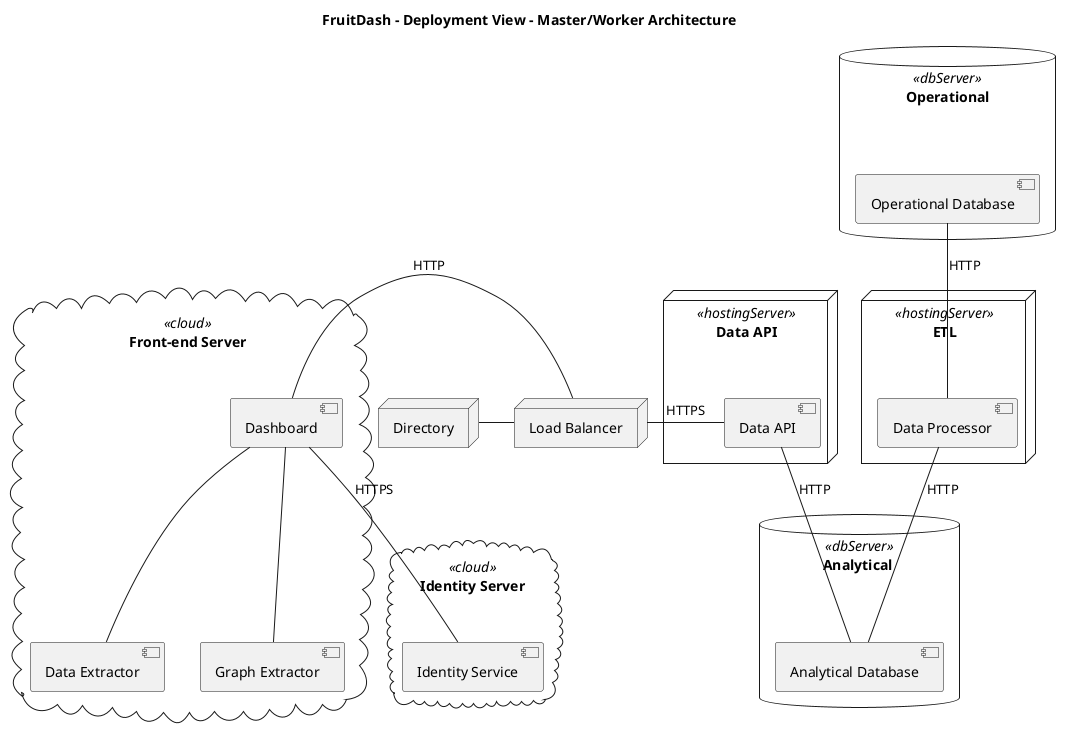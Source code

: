 @startuml
title FruitDash - Deployment View - Master/Worker Architecture

cloud "Front-end Server" as appcloud <<cloud>> {
 [Dashboard] as DASH
 [Data Extractor] as DE
 [Graph Extractor] as GE
}
cloud "Identity Server" as identitycloud <<cloud>> {
 [Identity Service] as IS
}

database "Analytical " as analyticaldb <<dbServer>>  {
 [Analytical Database] as ADB
}
database "Operational" as operationaldb <<dbServer>> {
 [Operational Database] as ODB
}

node "ETL" as transformer <<hostingServer>> {
    [Data Processor] as T
}
node "Data API" as dataapi <<hostingServer>> {
    [Data API] as API
}

node "Load Balancer" as LB 
node "Directory" as DIR 

' Identity
' API -- IS: HTTPS
DASH -- IS: HTTPS

' Dashboard interactions
DASH -- DE
DASH -- GE

' load balancer interactions
DASH - LB: HTTP
DIR - LB
LB - API: HTTPS

ODB -- T: HTTP
T -- ADB: HTTP

' Data sourcing
API -- ADB: HTTP


@enduml